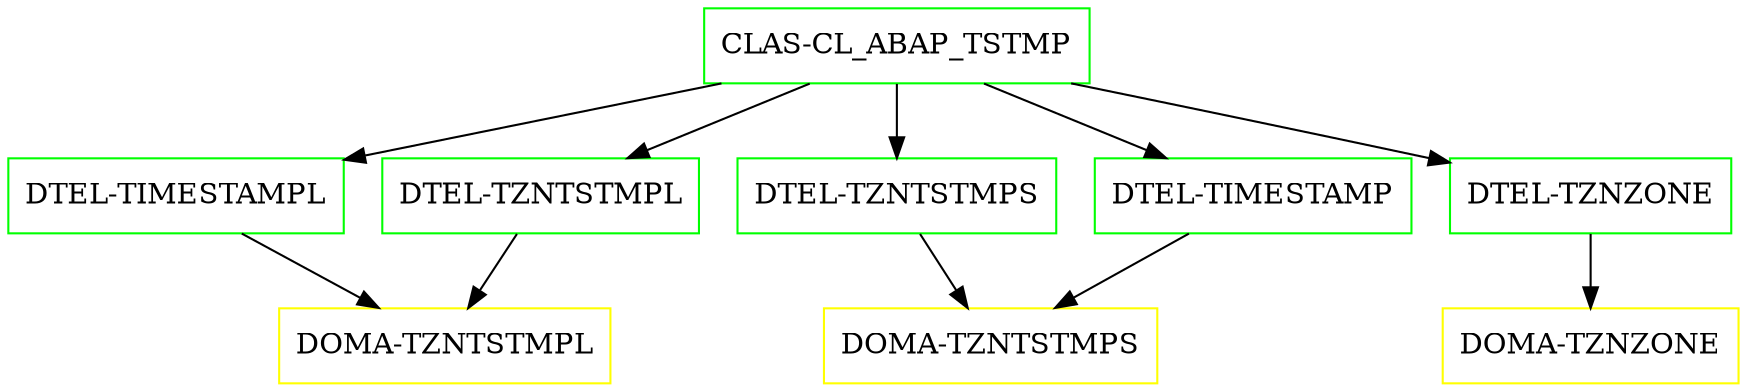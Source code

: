 digraph G {
  "CLAS-CL_ABAP_TSTMP" [shape=box,color=green];
  "DTEL-TIMESTAMPL" [shape=box,color=green,URL="./DTEL_TIMESTAMPL.html"];
  "DOMA-TZNTSTMPL" [shape=box,color=yellow,URL="./DOMA_TZNTSTMPL.html"];
  "DTEL-TZNTSTMPS" [shape=box,color=green,URL="./DTEL_TZNTSTMPS.html"];
  "DOMA-TZNTSTMPS" [shape=box,color=yellow,URL="./DOMA_TZNTSTMPS.html"];
  "DTEL-TZNTSTMPL" [shape=box,color=green,URL="./DTEL_TZNTSTMPL.html"];
  "DTEL-TZNZONE" [shape=box,color=green,URL="./DTEL_TZNZONE.html"];
  "DOMA-TZNZONE" [shape=box,color=yellow,URL="./DOMA_TZNZONE.html"];
  "DTEL-TIMESTAMP" [shape=box,color=green,URL="./DTEL_TIMESTAMP.html"];
  "CLAS-CL_ABAP_TSTMP" -> "DTEL-TIMESTAMP";
  "CLAS-CL_ABAP_TSTMP" -> "DTEL-TZNZONE";
  "CLAS-CL_ABAP_TSTMP" -> "DTEL-TZNTSTMPL";
  "CLAS-CL_ABAP_TSTMP" -> "DTEL-TZNTSTMPS";
  "CLAS-CL_ABAP_TSTMP" -> "DTEL-TIMESTAMPL";
  "DTEL-TIMESTAMPL" -> "DOMA-TZNTSTMPL";
  "DTEL-TZNTSTMPS" -> "DOMA-TZNTSTMPS";
  "DTEL-TZNTSTMPL" -> "DOMA-TZNTSTMPL";
  "DTEL-TZNZONE" -> "DOMA-TZNZONE";
  "DTEL-TIMESTAMP" -> "DOMA-TZNTSTMPS";
}
